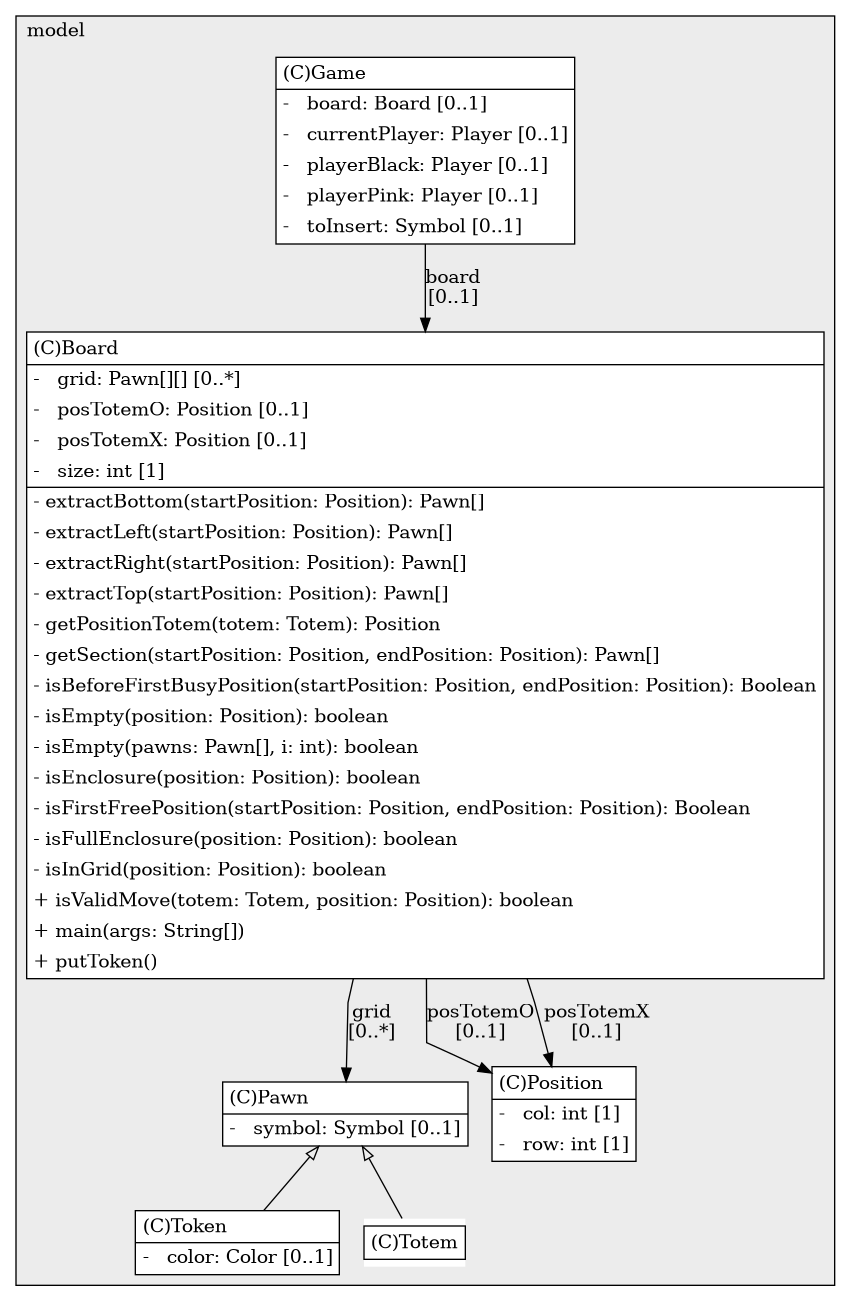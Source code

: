 @startuml

/' diagram meta data start
config=StructureConfiguration;
{
  "projectClassification": {
    "searchMode": "OpenProject", // OpenProject, AllProjects
    "includedProjects": "",
    "pathEndKeywords": "*.impl",
    "isClientPath": "",
    "isClientName": "",
    "isTestPath": "",
    "isTestName": "",
    "isMappingPath": "",
    "isMappingName": "",
    "isDataAccessPath": "",
    "isDataAccessName": "",
    "isDataStructurePath": "",
    "isDataStructureName": "",
    "isInterfaceStructuresPath": "",
    "isInterfaceStructuresName": "",
    "isEntryPointPath": "",
    "isEntryPointName": "",
    "treatFinalFieldsAsMandatory": false
  },
  "graphRestriction": {
    "classPackageExcludeFilter": "",
    "classPackageIncludeFilter": "",
    "classNameExcludeFilter": "",
    "classNameIncludeFilter": "",
    "methodNameExcludeFilter": "",
    "methodNameIncludeFilter": "",
    "removeByInheritance": "", // inheritance/annotation based filtering is done in a second step
    "removeByAnnotation": "",
    "removeByClassPackage": "", // cleanup the graph after inheritance/annotation based filtering is done
    "removeByClassName": "",
    "cutMappings": false,
    "cutEnum": true,
    "cutTests": true,
    "cutClient": true,
    "cutDataAccess": true,
    "cutInterfaceStructures": true,
    "cutDataStructures": true,
    "cutGetterAndSetter": true,
    "cutConstructors": true
  },
  "graphTraversal": {
    "forwardDepth": 3,
    "backwardDepth": 3,
    "classPackageExcludeFilter": "",
    "classPackageIncludeFilter": "",
    "classNameExcludeFilter": "",
    "classNameIncludeFilter": "",
    "methodNameExcludeFilter": "",
    "methodNameIncludeFilter": "",
    "hideMappings": false,
    "hideDataStructures": false,
    "hidePrivateMethods": true,
    "hideInterfaceCalls": true, // indirection: implementation -> interface (is hidden) -> implementation
    "onlyShowApplicationEntryPoints": false, // root node is included
    "useMethodCallsForStructureDiagram": "ForwardOnly" // ForwardOnly, BothDirections, No
  },
  "details": {
    "aggregation": "GroupByClass", // ByClass, GroupByClass, None
    "showClassGenericTypes": true,
    "showMethods": true,
    "showMethodParameterNames": true,
    "showMethodParameterTypes": true,
    "showMethodReturnType": true,
    "showPackageLevels": 2,
    "showDetailedClassStructure": true
  },
  "rootClass": "oxono.model.Board",
  "extensionCallbackMethod": "" // qualified.class.name#methodName - signature: public static String method(String)
}
diagram meta data end '/



digraph g {
    rankdir="TB"
    splines=polyline
    

'nodes 
subgraph cluster_104069929 { 
   	label=model
	labeljust=l
	fillcolor="#ececec"
	style=filled
   
   Board1116375650[
	label=<<TABLE BORDER="1" CELLBORDER="0" CELLPADDING="4" CELLSPACING="0">
<TR><TD ALIGN="LEFT" >(C)Board</TD></TR>
<HR/>
<TR><TD ALIGN="LEFT" >-   grid: Pawn[][] [0..*]</TD></TR>
<TR><TD ALIGN="LEFT" >-   posTotemO: Position [0..1]</TD></TR>
<TR><TD ALIGN="LEFT" >-   posTotemX: Position [0..1]</TD></TR>
<TR><TD ALIGN="LEFT" >-   size: int [1]</TD></TR>
<HR/>
<TR><TD ALIGN="LEFT" >- extractBottom(startPosition: Position): Pawn[]</TD></TR>
<TR><TD ALIGN="LEFT" >- extractLeft(startPosition: Position): Pawn[]</TD></TR>
<TR><TD ALIGN="LEFT" >- extractRight(startPosition: Position): Pawn[]</TD></TR>
<TR><TD ALIGN="LEFT" >- extractTop(startPosition: Position): Pawn[]</TD></TR>
<TR><TD ALIGN="LEFT" >- getPositionTotem(totem: Totem): Position</TD></TR>
<TR><TD ALIGN="LEFT" >- getSection(startPosition: Position, endPosition: Position): Pawn[]</TD></TR>
<TR><TD ALIGN="LEFT" >- isBeforeFirstBusyPosition(startPosition: Position, endPosition: Position): Boolean</TD></TR>
<TR><TD ALIGN="LEFT" >- isEmpty(position: Position): boolean</TD></TR>
<TR><TD ALIGN="LEFT" >- isEmpty(pawns: Pawn[], i: int): boolean</TD></TR>
<TR><TD ALIGN="LEFT" >- isEnclosure(position: Position): boolean</TD></TR>
<TR><TD ALIGN="LEFT" >- isFirstFreePosition(startPosition: Position, endPosition: Position): Boolean</TD></TR>
<TR><TD ALIGN="LEFT" >- isFullEnclosure(position: Position): boolean</TD></TR>
<TR><TD ALIGN="LEFT" >- isInGrid(position: Position): boolean</TD></TR>
<TR><TD ALIGN="LEFT" >+ isValidMove(totem: Totem, position: Position): boolean</TD></TR>
<TR><TD ALIGN="LEFT" >+ main(args: String[])</TD></TR>
<TR><TD ALIGN="LEFT" >+ putToken()</TD></TR>
</TABLE>>
	style=filled
	margin=0
	shape=plaintext
	fillcolor="#FFFFFF"
];

Game1116375650[
	label=<<TABLE BORDER="1" CELLBORDER="0" CELLPADDING="4" CELLSPACING="0">
<TR><TD ALIGN="LEFT" >(C)Game</TD></TR>
<HR/>
<TR><TD ALIGN="LEFT" >-   board: Board [0..1]</TD></TR>
<TR><TD ALIGN="LEFT" >-   currentPlayer: Player [0..1]</TD></TR>
<TR><TD ALIGN="LEFT" >-   playerBlack: Player [0..1]</TD></TR>
<TR><TD ALIGN="LEFT" >-   playerPink: Player [0..1]</TD></TR>
<TR><TD ALIGN="LEFT" >-   toInsert: Symbol [0..1]</TD></TR>
</TABLE>>
	style=filled
	margin=0
	shape=plaintext
	fillcolor="#FFFFFF"
];

Pawn1116375650[
	label=<<TABLE BORDER="1" CELLBORDER="0" CELLPADDING="4" CELLSPACING="0">
<TR><TD ALIGN="LEFT" >(C)Pawn</TD></TR>
<HR/>
<TR><TD ALIGN="LEFT" >-   symbol: Symbol [0..1]</TD></TR>
</TABLE>>
	style=filled
	margin=0
	shape=plaintext
	fillcolor="#FFFFFF"
];

Position1116375650[
	label=<<TABLE BORDER="1" CELLBORDER="0" CELLPADDING="4" CELLSPACING="0">
<TR><TD ALIGN="LEFT" >(C)Position</TD></TR>
<HR/>
<TR><TD ALIGN="LEFT" >-   col: int [1]</TD></TR>
<TR><TD ALIGN="LEFT" >-   row: int [1]</TD></TR>
</TABLE>>
	style=filled
	margin=0
	shape=plaintext
	fillcolor="#FFFFFF"
];

Token1116375650[
	label=<<TABLE BORDER="1" CELLBORDER="0" CELLPADDING="4" CELLSPACING="0">
<TR><TD ALIGN="LEFT" >(C)Token</TD></TR>
<HR/>
<TR><TD ALIGN="LEFT" >-   color: Color [0..1]</TD></TR>
</TABLE>>
	style=filled
	margin=0
	shape=plaintext
	fillcolor="#FFFFFF"
];

Totem1116375650[
	label=<<TABLE BORDER="1" CELLBORDER="0" CELLPADDING="4" CELLSPACING="0">
<TR><TD ALIGN="LEFT" >(C)Totem</TD></TR>
</TABLE>>
	style=filled
	margin=0
	shape=plaintext
	fillcolor="#FFFFFF"
];
} 

'edges    
Board1116375650 -> Pawn1116375650[label="grid
[0..*]"];
Board1116375650 -> Position1116375650[label="posTotemO
[0..1]"];
Board1116375650 -> Position1116375650[label="posTotemX
[0..1]"];
Game1116375650 -> Board1116375650[label="board
[0..1]"];
Pawn1116375650 -> Token1116375650[arrowhead=none, arrowtail=empty, dir=both];
Pawn1116375650 -> Totem1116375650[arrowhead=none, arrowtail=empty, dir=both];
    
}
@enduml